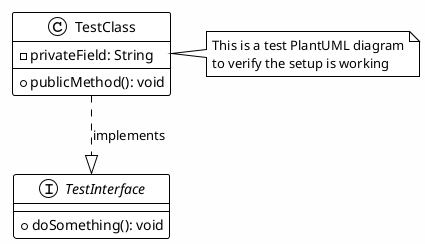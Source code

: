 @startuml
!theme plain
skinparam backgroundColor #FEFEFE

class TestClass {
    -privateField: String
    +publicMethod(): void
}

interface TestInterface {
    +doSomething(): void
}

TestClass ..|> TestInterface : implements

note right of TestClass
  This is a test PlantUML diagram
  to verify the setup is working
end note

@enduml 